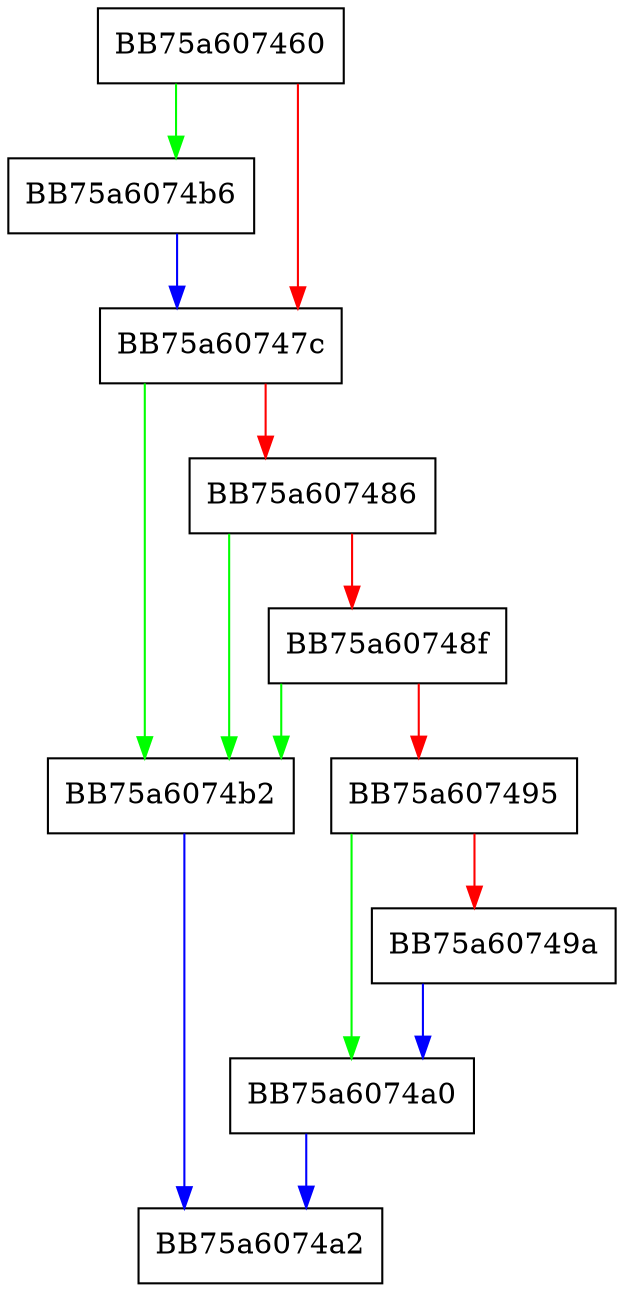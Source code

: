 digraph add {
  node [shape="box"];
  graph [splines=ortho];
  BB75a607460 -> BB75a6074b6 [color="green"];
  BB75a607460 -> BB75a60747c [color="red"];
  BB75a60747c -> BB75a6074b2 [color="green"];
  BB75a60747c -> BB75a607486 [color="red"];
  BB75a607486 -> BB75a6074b2 [color="green"];
  BB75a607486 -> BB75a60748f [color="red"];
  BB75a60748f -> BB75a6074b2 [color="green"];
  BB75a60748f -> BB75a607495 [color="red"];
  BB75a607495 -> BB75a6074a0 [color="green"];
  BB75a607495 -> BB75a60749a [color="red"];
  BB75a60749a -> BB75a6074a0 [color="blue"];
  BB75a6074a0 -> BB75a6074a2 [color="blue"];
  BB75a6074b2 -> BB75a6074a2 [color="blue"];
  BB75a6074b6 -> BB75a60747c [color="blue"];
}